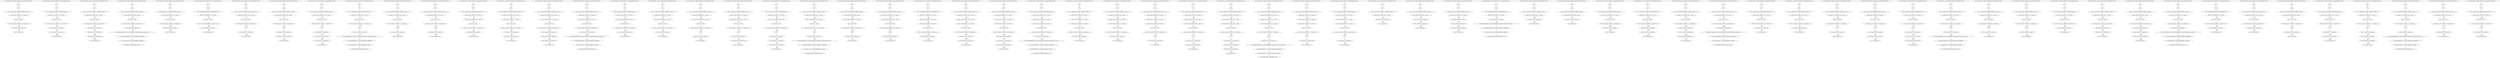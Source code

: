 # package: com.example.morecomplexapp
# activity: com.example.morecomplexapp.ExportedActivity
# action: 
digraph paths {
subgraph path_1 {
    node1_1 [label="$r3 (java.lang.String) = (android.content.Intent) $r2.getStringExtra(\"param1\")"];
    node2_1 [label="b1 = -1"];
    node1_1 -> node2_1;
    node3_1 [label="i0 = -1"];
    node2_1 -> node3_1;
    node4_1 [label="i0 (int) = (android.content.Intent) $r2.getIntExtra(\"param2\", i0)"];
    node3_1 -> node4_1;
    node5_1 [label="if $r3==\"value1\" goto $z0 = $r3 == \"value1\""];
    node4_1 -> node5_1;
    node6_1 [label="$z0 = $r3 == \"value1\""];
    node5_1 -> node6_1 [label="true"];
    node7_1 [label="if $z0 == 0 goto if b1==0 goto if i0 != 42 goto return"];
    node6_1 -> node7_1;
    node8_1 [label="if b1==0 goto if i0 != 42 goto return"];
    node7_1 -> node8_1 [label="false"];
    node9_1 [label="if i0 != 42 goto return"];
    node8_1 -> node9_1 [label="false"];
}

subgraph path_2 {
    node1_2 [label="$r3 (java.lang.String) = (android.content.Intent) $r2.getStringExtra(\"param1\")"];
    node2_2 [label="b1 = -1"];
    node1_2 -> node2_2;
    node3_2 [label="i0 = -1"];
    node2_2 -> node3_2;
    node4_2 [label="i0 (int) = (android.content.Intent) $r2.getIntExtra(\"param2\", i0)"];
    node3_2 -> node4_2;
    node5_2 [label="if $r3==\"value1\" goto $z0 = $r3 == \"value1\""];
    node4_2 -> node5_2;
    node6_2 [label="$z0 = $r3 == \"value1\""];
    node5_2 -> node6_2 [label="true"];
    node7_2 [label="if $z0 == 0 goto if b1==0 goto if i0 != 42 goto return"];
    node6_2 -> node7_2;
    node8_2 [label="if b1==0 goto if i0 != 42 goto return"];
    node7_2 -> node8_2 [label="false"];
    node9_2 [label="if b1==1 goto if i0 != 100 goto return"];
    node8_2 -> node9_2 [label="false"];
    node10_2 [label="if i0 != 100 goto return"];
    node9_2 -> node10_2 [label="false"];
}

subgraph path_3 {
    node1_3 [label="$r3 (java.lang.String) = (android.content.Intent) $r2.getStringExtra(\"param1\")"];
    node2_3 [label="b1 = -1"];
    node1_3 -> node2_3;
    node3_3 [label="i0 = -1"];
    node2_3 -> node3_3;
    node4_3 [label="i0 (int) = (android.content.Intent) $r2.getIntExtra(\"param2\", i0)"];
    node3_3 -> node4_3;
    node5_3 [label="if $r3==\"value1\" goto $z0 = $r3 == \"value1\""];
    node4_3 -> node5_3;
    node6_3 [label="$z0 = $r3 == \"value1\""];
    node5_3 -> node6_3 [label="true"];
    node7_3 [label="if $z0 == 0 goto if b1==0 goto if i0 != 42 goto return"];
    node6_3 -> node7_3;
    node8_3 [label="if b1==0 goto if i0 != 42 goto return"];
    node7_3 -> node8_3 [label="false"];
    node9_3 [label="if b1==1 goto if i0 != 100 goto return"];
    node8_3 -> node9_3 [label="false"];
    node10_3 [label="if b1==2 goto if i0 != 200 goto return"];
    node9_3 -> node10_3 [label="false"];
    node11_3 [label="if i0 != 200 goto return"];
    node10_3 -> node11_3 [label="false"];
}

subgraph path_4 {
    node1_4 [label="$r3 (java.lang.String) = (android.content.Intent) $r2.getStringExtra(\"param1\")"];
    node2_4 [label="b1 = -1"];
    node1_4 -> node2_4;
    node3_4 [label="i0 = -1"];
    node2_4 -> node3_4;
    node4_4 [label="i0 (int) = (android.content.Intent) $r2.getIntExtra(\"param2\", i0)"];
    node3_4 -> node4_4;
    node5_4 [label="if $r3==\"value1\" goto $z0 = $r3 == \"value1\""];
    node4_4 -> node5_4;
    node6_4 [label="$z0 = $r3 == \"value1\""];
    node5_4 -> node6_4 [label="true"];
    node7_4 [label="if $z0 == 0 goto if b1==0 goto if i0 != 42 goto return"];
    node6_4 -> node7_4;
    node8_4 [label="if b1==0 goto if i0 != 42 goto return"];
    node7_4 -> node8_4 [label="false"];
    node9_4 [label="r4 (java.lang.StringBuilder) = (java.lang.StringBuilder) $r5.append(\"Unhandled case for param1: \")"];
    node8_4 -> node9_4 [label="false"];
    node10_4 [label="r4 (java.lang.StringBuilder) = (java.lang.StringBuilder) r4.append($r3)"];
    node9_4 -> node10_4;
    node11_4 [label="$r3 (java.lang.String) = (java.lang.StringBuilder) r4.toString()"];
    node10_4 -> node11_4;
    node12_4 [label="(int) (android.util.Log).e(\"ExportedActivity\", $r3)"];
    node11_4 -> node12_4;
}

subgraph path_5 {
    node1_5 [label="$r3 (java.lang.String) = (android.content.Intent) $r2.getStringExtra(\"param1\")"];
    node2_5 [label="b1 = -1"];
    node1_5 -> node2_5;
    node3_5 [label="i0 = -1"];
    node2_5 -> node3_5;
    node4_5 [label="i0 (int) = (android.content.Intent) $r2.getIntExtra(\"param2\", i0)"];
    node3_5 -> node4_5;
    node5_5 [label="if $r3==\"value1\" goto $z0 = $r3 == \"value1\""];
    node4_5 -> node5_5;
    node6_5 [label="$z0 = $r3 == \"value1\""];
    node5_5 -> node6_5 [label="true"];
    node7_5 [label="if $z0 == 0 goto if b1==0 goto if i0 != 42 goto return"];
    node6_5 -> node7_5;
    node8_5 [label="if b1==0 goto if i0 != 42 goto return"];
    node7_5 -> node8_5 [label="false"];
    node9_5 [label="if i0 != 200 goto return"];
    node8_5 -> node9_5 [label="false"];
}

subgraph path_6 {
    node1_6 [label="$r3 (java.lang.String) = (android.content.Intent) $r2.getStringExtra(\"param1\")"];
    node2_6 [label="b1 = -1"];
    node1_6 -> node2_6;
    node3_6 [label="i0 = -1"];
    node2_6 -> node3_6;
    node4_6 [label="i0 (int) = (android.content.Intent) $r2.getIntExtra(\"param2\", i0)"];
    node3_6 -> node4_6;
    node5_6 [label="if $r3==\"value1\" goto $z0 = $r3 == \"value1\""];
    node4_6 -> node5_6;
    node6_6 [label="$z0 = $r3 == \"value1\""];
    node5_6 -> node6_6 [label="true"];
    node7_6 [label="if $z0 == 0 goto if b1==0 goto if i0 != 42 goto return"];
    node6_6 -> node7_6;
    node8_6 [label="if b1==0 goto if i0 != 42 goto return"];
    node7_6 -> node8_6 [label="false"];
    node9_6 [label="if i0 != 100 goto return"];
    node8_6 -> node9_6 [label="false"];
}

subgraph path_7 {
    node1_7 [label="$r3 (java.lang.String) = (android.content.Intent) $r2.getStringExtra(\"param1\")"];
    node2_7 [label="b1 = -1"];
    node1_7 -> node2_7;
    node3_7 [label="i0 = -1"];
    node2_7 -> node3_7;
    node4_7 [label="i0 (int) = (android.content.Intent) $r2.getIntExtra(\"param2\", i0)"];
    node3_7 -> node4_7;
    node5_7 [label="if $r3==\"value1\" goto $z0 = $r3 == \"value1\""];
    node4_7 -> node5_7;
    node6_7 [label="$z0 = $r3 == \"value1\""];
    node5_7 -> node6_7 [label="true"];
    node7_7 [label="if $z0 == 0 goto if b1==0 goto if i0 != 42 goto return"];
    node6_7 -> node7_7;
    node8_7 [label="b1 = 0"];
    node7_7 -> node8_7 [label="false"];
    node9_7 [label="if b1==0 goto if i0 != 42 goto return"];
    node8_7 -> node9_7;
    node10_7 [label="if i0 != 42 goto return"];
    node9_7 -> node10_7 [label="false"];
}

subgraph path_8 {
    node1_8 [label="$r3 (java.lang.String) = (android.content.Intent) $r2.getStringExtra(\"param1\")"];
    node2_8 [label="b1 = -1"];
    node1_8 -> node2_8;
    node3_8 [label="i0 = -1"];
    node2_8 -> node3_8;
    node4_8 [label="i0 (int) = (android.content.Intent) $r2.getIntExtra(\"param2\", i0)"];
    node3_8 -> node4_8;
    node5_8 [label="if $r3==\"value1\" goto $z0 = $r3 == \"value1\""];
    node4_8 -> node5_8;
    node6_8 [label="$z0 = $r3 == \"value1\""];
    node5_8 -> node6_8 [label="true"];
    node7_8 [label="if $z0 == 0 goto if b1==0 goto if i0 != 42 goto return"];
    node6_8 -> node7_8;
    node8_8 [label="b1 = 0"];
    node7_8 -> node8_8 [label="false"];
    node9_8 [label="if b1==0 goto if i0 != 42 goto return"];
    node8_8 -> node9_8;
    node10_8 [label="if b1==1 goto if i0 != 100 goto return"];
    node9_8 -> node10_8 [label="false"];
    node11_8 [label="if i0 != 100 goto return"];
    node10_8 -> node11_8 [label="false"];
}

subgraph path_9 {
    node1_9 [label="$r3 (java.lang.String) = (android.content.Intent) $r2.getStringExtra(\"param1\")"];
    node2_9 [label="b1 = -1"];
    node1_9 -> node2_9;
    node3_9 [label="i0 = -1"];
    node2_9 -> node3_9;
    node4_9 [label="i0 (int) = (android.content.Intent) $r2.getIntExtra(\"param2\", i0)"];
    node3_9 -> node4_9;
    node5_9 [label="if $r3==\"value1\" goto $z0 = $r3 == \"value1\""];
    node4_9 -> node5_9;
    node6_9 [label="$z0 = $r3 == \"value1\""];
    node5_9 -> node6_9 [label="true"];
    node7_9 [label="if $z0 == 0 goto if b1==0 goto if i0 != 42 goto return"];
    node6_9 -> node7_9;
    node8_9 [label="b1 = 0"];
    node7_9 -> node8_9 [label="false"];
    node9_9 [label="if b1==0 goto if i0 != 42 goto return"];
    node8_9 -> node9_9;
    node10_9 [label="if b1==1 goto if i0 != 100 goto return"];
    node9_9 -> node10_9 [label="false"];
    node11_9 [label="if b1==2 goto if i0 != 200 goto return"];
    node10_9 -> node11_9 [label="false"];
    node12_9 [label="if i0 != 200 goto return"];
    node11_9 -> node12_9 [label="false"];
}

subgraph path_10 {
    node1_10 [label="$r3 (java.lang.String) = (android.content.Intent) $r2.getStringExtra(\"param1\")"];
    node2_10 [label="b1 = -1"];
    node1_10 -> node2_10;
    node3_10 [label="i0 = -1"];
    node2_10 -> node3_10;
    node4_10 [label="i0 (int) = (android.content.Intent) $r2.getIntExtra(\"param2\", i0)"];
    node3_10 -> node4_10;
    node5_10 [label="if $r3==\"value1\" goto $z0 = $r3 == \"value1\""];
    node4_10 -> node5_10;
    node6_10 [label="$z0 = $r3 == \"value1\""];
    node5_10 -> node6_10 [label="true"];
    node7_10 [label="if $z0 == 0 goto if b1==0 goto if i0 != 42 goto return"];
    node6_10 -> node7_10;
    node8_10 [label="b1 = 0"];
    node7_10 -> node8_10 [label="false"];
    node9_10 [label="if b1==0 goto if i0 != 42 goto return"];
    node8_10 -> node9_10;
    node10_10 [label="r4 (java.lang.StringBuilder) = (java.lang.StringBuilder) $r5.append(\"Unhandled case for param1: \")"];
    node9_10 -> node10_10 [label="false"];
    node11_10 [label="r4 (java.lang.StringBuilder) = (java.lang.StringBuilder) r4.append($r3)"];
    node10_10 -> node11_10;
    node12_10 [label="$r3 (java.lang.String) = (java.lang.StringBuilder) r4.toString()"];
    node11_10 -> node12_10;
    node13_10 [label="(int) (android.util.Log).e(\"ExportedActivity\", $r3)"];
    node12_10 -> node13_10;
}

subgraph path_11 {
    node1_11 [label="$r3 (java.lang.String) = (android.content.Intent) $r2.getStringExtra(\"param1\")"];
    node2_11 [label="b1 = -1"];
    node1_11 -> node2_11;
    node3_11 [label="i0 = -1"];
    node2_11 -> node3_11;
    node4_11 [label="i0 (int) = (android.content.Intent) $r2.getIntExtra(\"param2\", i0)"];
    node3_11 -> node4_11;
    node5_11 [label="if $r3==\"value1\" goto $z0 = $r3 == \"value1\""];
    node4_11 -> node5_11;
    node6_11 [label="$z0 = $r3 == \"value1\""];
    node5_11 -> node6_11 [label="true"];
    node7_11 [label="if $z0 == 0 goto if b1==0 goto if i0 != 42 goto return"];
    node6_11 -> node7_11;
    node8_11 [label="b1 = 0"];
    node7_11 -> node8_11 [label="false"];
    node9_11 [label="if b1==0 goto if i0 != 42 goto return"];
    node8_11 -> node9_11;
    node10_11 [label="if i0 != 200 goto return"];
    node9_11 -> node10_11 [label="false"];
}

subgraph path_12 {
    node1_12 [label="$r3 (java.lang.String) = (android.content.Intent) $r2.getStringExtra(\"param1\")"];
    node2_12 [label="b1 = -1"];
    node1_12 -> node2_12;
    node3_12 [label="i0 = -1"];
    node2_12 -> node3_12;
    node4_12 [label="i0 (int) = (android.content.Intent) $r2.getIntExtra(\"param2\", i0)"];
    node3_12 -> node4_12;
    node5_12 [label="if $r3==\"value1\" goto $z0 = $r3 == \"value1\""];
    node4_12 -> node5_12;
    node6_12 [label="$z0 = $r3 == \"value1\""];
    node5_12 -> node6_12 [label="true"];
    node7_12 [label="if $z0 == 0 goto if b1==0 goto if i0 != 42 goto return"];
    node6_12 -> node7_12;
    node8_12 [label="b1 = 0"];
    node7_12 -> node8_12 [label="false"];
    node9_12 [label="if b1==0 goto if i0 != 42 goto return"];
    node8_12 -> node9_12;
    node10_12 [label="if i0 != 100 goto return"];
    node9_12 -> node10_12 [label="false"];
}

subgraph path_13 {
    node1_13 [label="$r3 (java.lang.String) = (android.content.Intent) $r2.getStringExtra(\"param1\")"];
    node2_13 [label="b1 = -1"];
    node1_13 -> node2_13;
    node3_13 [label="i0 = -1"];
    node2_13 -> node3_13;
    node4_13 [label="i0 (int) = (android.content.Intent) $r2.getIntExtra(\"param2\", i0)"];
    node3_13 -> node4_13;
    node5_13 [label="if $r3==\"value1\" goto $z0 = $r3 == \"value1\""];
    node4_13 -> node5_13;
    node6_13 [label="if $r3==\"value2\" goto $z0 = $r3 == \"value2\""];
    node5_13 -> node6_13 [label="false"];
    node7_13 [label="$z0 = $r3 == \"value2\""];
    node6_13 -> node7_13 [label="true"];
    node8_13 [label="if $z0 == 0 goto if b1==0 goto if i0 != 42 goto return"];
    node7_13 -> node8_13;
    node9_13 [label="if b1==0 goto if i0 != 42 goto return"];
    node8_13 -> node9_13 [label="false"];
    node10_13 [label="if i0 != 42 goto return"];
    node9_13 -> node10_13 [label="false"];
}

subgraph path_14 {
    node1_14 [label="$r3 (java.lang.String) = (android.content.Intent) $r2.getStringExtra(\"param1\")"];
    node2_14 [label="b1 = -1"];
    node1_14 -> node2_14;
    node3_14 [label="i0 = -1"];
    node2_14 -> node3_14;
    node4_14 [label="i0 (int) = (android.content.Intent) $r2.getIntExtra(\"param2\", i0)"];
    node3_14 -> node4_14;
    node5_14 [label="if $r3==\"value1\" goto $z0 = $r3 == \"value1\""];
    node4_14 -> node5_14;
    node6_14 [label="if $r3==\"value2\" goto $z0 = $r3 == \"value2\""];
    node5_14 -> node6_14 [label="false"];
    node7_14 [label="$z0 = $r3 == \"value2\""];
    node6_14 -> node7_14 [label="true"];
    node8_14 [label="if $z0 == 0 goto if b1==0 goto if i0 != 42 goto return"];
    node7_14 -> node8_14;
    node9_14 [label="if b1==0 goto if i0 != 42 goto return"];
    node8_14 -> node9_14 [label="false"];
    node10_14 [label="if b1==1 goto if i0 != 100 goto return"];
    node9_14 -> node10_14 [label="false"];
    node11_14 [label="if i0 != 100 goto return"];
    node10_14 -> node11_14 [label="false"];
}

subgraph path_15 {
    node1_15 [label="$r3 (java.lang.String) = (android.content.Intent) $r2.getStringExtra(\"param1\")"];
    node2_15 [label="b1 = -1"];
    node1_15 -> node2_15;
    node3_15 [label="i0 = -1"];
    node2_15 -> node3_15;
    node4_15 [label="i0 (int) = (android.content.Intent) $r2.getIntExtra(\"param2\", i0)"];
    node3_15 -> node4_15;
    node5_15 [label="if $r3==\"value1\" goto $z0 = $r3 == \"value1\""];
    node4_15 -> node5_15;
    node6_15 [label="if $r3==\"value2\" goto $z0 = $r3 == \"value2\""];
    node5_15 -> node6_15 [label="false"];
    node7_15 [label="$z0 = $r3 == \"value2\""];
    node6_15 -> node7_15 [label="true"];
    node8_15 [label="if $z0 == 0 goto if b1==0 goto if i0 != 42 goto return"];
    node7_15 -> node8_15;
    node9_15 [label="if b1==0 goto if i0 != 42 goto return"];
    node8_15 -> node9_15 [label="false"];
    node10_15 [label="if b1==1 goto if i0 != 100 goto return"];
    node9_15 -> node10_15 [label="false"];
    node11_15 [label="if b1==2 goto if i0 != 200 goto return"];
    node10_15 -> node11_15 [label="false"];
    node12_15 [label="if i0 != 200 goto return"];
    node11_15 -> node12_15 [label="false"];
}

subgraph path_16 {
    node1_16 [label="$r3 (java.lang.String) = (android.content.Intent) $r2.getStringExtra(\"param1\")"];
    node2_16 [label="b1 = -1"];
    node1_16 -> node2_16;
    node3_16 [label="i0 = -1"];
    node2_16 -> node3_16;
    node4_16 [label="i0 (int) = (android.content.Intent) $r2.getIntExtra(\"param2\", i0)"];
    node3_16 -> node4_16;
    node5_16 [label="if $r3==\"value1\" goto $z0 = $r3 == \"value1\""];
    node4_16 -> node5_16;
    node6_16 [label="if $r3==\"value2\" goto $z0 = $r3 == \"value2\""];
    node5_16 -> node6_16 [label="false"];
    node7_16 [label="$z0 = $r3 == \"value2\""];
    node6_16 -> node7_16 [label="true"];
    node8_16 [label="if $z0 == 0 goto if b1==0 goto if i0 != 42 goto return"];
    node7_16 -> node8_16;
    node9_16 [label="if b1==0 goto if i0 != 42 goto return"];
    node8_16 -> node9_16 [label="false"];
    node10_16 [label="r4 (java.lang.StringBuilder) = (java.lang.StringBuilder) $r5.append(\"Unhandled case for param1: \")"];
    node9_16 -> node10_16 [label="false"];
    node11_16 [label="r4 (java.lang.StringBuilder) = (java.lang.StringBuilder) r4.append($r3)"];
    node10_16 -> node11_16;
    node12_16 [label="$r3 (java.lang.String) = (java.lang.StringBuilder) r4.toString()"];
    node11_16 -> node12_16;
    node13_16 [label="(int) (android.util.Log).e(\"ExportedActivity\", $r3)"];
    node12_16 -> node13_16;
}

subgraph path_17 {
    node1_17 [label="$r3 (java.lang.String) = (android.content.Intent) $r2.getStringExtra(\"param1\")"];
    node2_17 [label="b1 = -1"];
    node1_17 -> node2_17;
    node3_17 [label="i0 = -1"];
    node2_17 -> node3_17;
    node4_17 [label="i0 (int) = (android.content.Intent) $r2.getIntExtra(\"param2\", i0)"];
    node3_17 -> node4_17;
    node5_17 [label="if $r3==\"value1\" goto $z0 = $r3 == \"value1\""];
    node4_17 -> node5_17;
    node6_17 [label="if $r3==\"value2\" goto $z0 = $r3 == \"value2\""];
    node5_17 -> node6_17 [label="false"];
    node7_17 [label="$z0 = $r3 == \"value2\""];
    node6_17 -> node7_17 [label="true"];
    node8_17 [label="if $z0 == 0 goto if b1==0 goto if i0 != 42 goto return"];
    node7_17 -> node8_17;
    node9_17 [label="if b1==0 goto if i0 != 42 goto return"];
    node8_17 -> node9_17 [label="false"];
    node10_17 [label="if i0 != 200 goto return"];
    node9_17 -> node10_17 [label="false"];
}

subgraph path_18 {
    node1_18 [label="$r3 (java.lang.String) = (android.content.Intent) $r2.getStringExtra(\"param1\")"];
    node2_18 [label="b1 = -1"];
    node1_18 -> node2_18;
    node3_18 [label="i0 = -1"];
    node2_18 -> node3_18;
    node4_18 [label="i0 (int) = (android.content.Intent) $r2.getIntExtra(\"param2\", i0)"];
    node3_18 -> node4_18;
    node5_18 [label="if $r3==\"value1\" goto $z0 = $r3 == \"value1\""];
    node4_18 -> node5_18;
    node6_18 [label="if $r3==\"value2\" goto $z0 = $r3 == \"value2\""];
    node5_18 -> node6_18 [label="false"];
    node7_18 [label="$z0 = $r3 == \"value2\""];
    node6_18 -> node7_18 [label="true"];
    node8_18 [label="if $z0 == 0 goto if b1==0 goto if i0 != 42 goto return"];
    node7_18 -> node8_18;
    node9_18 [label="if b1==0 goto if i0 != 42 goto return"];
    node8_18 -> node9_18 [label="false"];
    node10_18 [label="if i0 != 100 goto return"];
    node9_18 -> node10_18 [label="false"];
}

subgraph path_19 {
    node1_19 [label="$r3 (java.lang.String) = (android.content.Intent) $r2.getStringExtra(\"param1\")"];
    node2_19 [label="b1 = -1"];
    node1_19 -> node2_19;
    node3_19 [label="i0 = -1"];
    node2_19 -> node3_19;
    node4_19 [label="i0 (int) = (android.content.Intent) $r2.getIntExtra(\"param2\", i0)"];
    node3_19 -> node4_19;
    node5_19 [label="if $r3==\"value1\" goto $z0 = $r3 == \"value1\""];
    node4_19 -> node5_19;
    node6_19 [label="if $r3==\"value2\" goto $z0 = $r3 == \"value2\""];
    node5_19 -> node6_19 [label="false"];
    node7_19 [label="$z0 = $r3 == \"value2\""];
    node6_19 -> node7_19 [label="true"];
    node8_19 [label="if $z0 == 0 goto if b1==0 goto if i0 != 42 goto return"];
    node7_19 -> node8_19;
    node9_19 [label="b1 = 1"];
    node8_19 -> node9_19 [label="false"];
    node10_19 [label="if b1==0 goto if i0 != 42 goto return"];
    node9_19 -> node10_19;
    node11_19 [label="if i0 != 42 goto return"];
    node10_19 -> node11_19 [label="false"];
}

subgraph path_20 {
    node1_20 [label="$r3 (java.lang.String) = (android.content.Intent) $r2.getStringExtra(\"param1\")"];
    node2_20 [label="b1 = -1"];
    node1_20 -> node2_20;
    node3_20 [label="i0 = -1"];
    node2_20 -> node3_20;
    node4_20 [label="i0 (int) = (android.content.Intent) $r2.getIntExtra(\"param2\", i0)"];
    node3_20 -> node4_20;
    node5_20 [label="if $r3==\"value1\" goto $z0 = $r3 == \"value1\""];
    node4_20 -> node5_20;
    node6_20 [label="if $r3==\"value2\" goto $z0 = $r3 == \"value2\""];
    node5_20 -> node6_20 [label="false"];
    node7_20 [label="$z0 = $r3 == \"value2\""];
    node6_20 -> node7_20 [label="true"];
    node8_20 [label="if $z0 == 0 goto if b1==0 goto if i0 != 42 goto return"];
    node7_20 -> node8_20;
    node9_20 [label="b1 = 1"];
    node8_20 -> node9_20 [label="false"];
    node10_20 [label="if b1==0 goto if i0 != 42 goto return"];
    node9_20 -> node10_20;
    node11_20 [label="if b1==1 goto if i0 != 100 goto return"];
    node10_20 -> node11_20 [label="false"];
    node12_20 [label="if i0 != 100 goto return"];
    node11_20 -> node12_20 [label="false"];
}

subgraph path_21 {
    node1_21 [label="$r3 (java.lang.String) = (android.content.Intent) $r2.getStringExtra(\"param1\")"];
    node2_21 [label="b1 = -1"];
    node1_21 -> node2_21;
    node3_21 [label="i0 = -1"];
    node2_21 -> node3_21;
    node4_21 [label="i0 (int) = (android.content.Intent) $r2.getIntExtra(\"param2\", i0)"];
    node3_21 -> node4_21;
    node5_21 [label="if $r3==\"value1\" goto $z0 = $r3 == \"value1\""];
    node4_21 -> node5_21;
    node6_21 [label="if $r3==\"value2\" goto $z0 = $r3 == \"value2\""];
    node5_21 -> node6_21 [label="false"];
    node7_21 [label="$z0 = $r3 == \"value2\""];
    node6_21 -> node7_21 [label="true"];
    node8_21 [label="if $z0 == 0 goto if b1==0 goto if i0 != 42 goto return"];
    node7_21 -> node8_21;
    node9_21 [label="b1 = 1"];
    node8_21 -> node9_21 [label="false"];
    node10_21 [label="if b1==0 goto if i0 != 42 goto return"];
    node9_21 -> node10_21;
    node11_21 [label="if b1==1 goto if i0 != 100 goto return"];
    node10_21 -> node11_21 [label="false"];
    node12_21 [label="if b1==2 goto if i0 != 200 goto return"];
    node11_21 -> node12_21 [label="false"];
    node13_21 [label="if i0 != 200 goto return"];
    node12_21 -> node13_21 [label="false"];
}

subgraph path_22 {
    node1_22 [label="$r3 (java.lang.String) = (android.content.Intent) $r2.getStringExtra(\"param1\")"];
    node2_22 [label="b1 = -1"];
    node1_22 -> node2_22;
    node3_22 [label="i0 = -1"];
    node2_22 -> node3_22;
    node4_22 [label="i0 (int) = (android.content.Intent) $r2.getIntExtra(\"param2\", i0)"];
    node3_22 -> node4_22;
    node5_22 [label="if $r3==\"value1\" goto $z0 = $r3 == \"value1\""];
    node4_22 -> node5_22;
    node6_22 [label="if $r3==\"value2\" goto $z0 = $r3 == \"value2\""];
    node5_22 -> node6_22 [label="false"];
    node7_22 [label="$z0 = $r3 == \"value2\""];
    node6_22 -> node7_22 [label="true"];
    node8_22 [label="if $z0 == 0 goto if b1==0 goto if i0 != 42 goto return"];
    node7_22 -> node8_22;
    node9_22 [label="b1 = 1"];
    node8_22 -> node9_22 [label="false"];
    node10_22 [label="if b1==0 goto if i0 != 42 goto return"];
    node9_22 -> node10_22;
    node11_22 [label="r4 (java.lang.StringBuilder) = (java.lang.StringBuilder) $r5.append(\"Unhandled case for param1: \")"];
    node10_22 -> node11_22 [label="false"];
    node12_22 [label="r4 (java.lang.StringBuilder) = (java.lang.StringBuilder) r4.append($r3)"];
    node11_22 -> node12_22;
    node13_22 [label="$r3 (java.lang.String) = (java.lang.StringBuilder) r4.toString()"];
    node12_22 -> node13_22;
    node14_22 [label="(int) (android.util.Log).e(\"ExportedActivity\", $r3)"];
    node13_22 -> node14_22;
}

subgraph path_23 {
    node1_23 [label="$r3 (java.lang.String) = (android.content.Intent) $r2.getStringExtra(\"param1\")"];
    node2_23 [label="b1 = -1"];
    node1_23 -> node2_23;
    node3_23 [label="i0 = -1"];
    node2_23 -> node3_23;
    node4_23 [label="i0 (int) = (android.content.Intent) $r2.getIntExtra(\"param2\", i0)"];
    node3_23 -> node4_23;
    node5_23 [label="if $r3==\"value1\" goto $z0 = $r3 == \"value1\""];
    node4_23 -> node5_23;
    node6_23 [label="if $r3==\"value2\" goto $z0 = $r3 == \"value2\""];
    node5_23 -> node6_23 [label="false"];
    node7_23 [label="$z0 = $r3 == \"value2\""];
    node6_23 -> node7_23 [label="true"];
    node8_23 [label="if $z0 == 0 goto if b1==0 goto if i0 != 42 goto return"];
    node7_23 -> node8_23;
    node9_23 [label="b1 = 1"];
    node8_23 -> node9_23 [label="false"];
    node10_23 [label="if b1==0 goto if i0 != 42 goto return"];
    node9_23 -> node10_23;
    node11_23 [label="if i0 != 200 goto return"];
    node10_23 -> node11_23 [label="false"];
}

subgraph path_24 {
    node1_24 [label="$r3 (java.lang.String) = (android.content.Intent) $r2.getStringExtra(\"param1\")"];
    node2_24 [label="b1 = -1"];
    node1_24 -> node2_24;
    node3_24 [label="i0 = -1"];
    node2_24 -> node3_24;
    node4_24 [label="i0 (int) = (android.content.Intent) $r2.getIntExtra(\"param2\", i0)"];
    node3_24 -> node4_24;
    node5_24 [label="if $r3==\"value1\" goto $z0 = $r3 == \"value1\""];
    node4_24 -> node5_24;
    node6_24 [label="if $r3==\"value2\" goto $z0 = $r3 == \"value2\""];
    node5_24 -> node6_24 [label="false"];
    node7_24 [label="$z0 = $r3 == \"value2\""];
    node6_24 -> node7_24 [label="true"];
    node8_24 [label="if $z0 == 0 goto if b1==0 goto if i0 != 42 goto return"];
    node7_24 -> node8_24;
    node9_24 [label="b1 = 1"];
    node8_24 -> node9_24 [label="false"];
    node10_24 [label="if b1==0 goto if i0 != 42 goto return"];
    node9_24 -> node10_24;
    node11_24 [label="if i0 != 100 goto return"];
    node10_24 -> node11_24 [label="false"];
}

subgraph path_25 {
    node1_25 [label="$r3 (java.lang.String) = (android.content.Intent) $r2.getStringExtra(\"param1\")"];
    node2_25 [label="b1 = -1"];
    node1_25 -> node2_25;
    node3_25 [label="i0 = -1"];
    node2_25 -> node3_25;
    node4_25 [label="i0 (int) = (android.content.Intent) $r2.getIntExtra(\"param2\", i0)"];
    node3_25 -> node4_25;
    node5_25 [label="if $r3==\"value1\" goto $z0 = $r3 == \"value1\""];
    node4_25 -> node5_25;
    node6_25 [label="if $r3==\"value2\" goto $z0 = $r3 == \"value2\""];
    node5_25 -> node6_25 [label="false"];
    node7_25 [label="if $r3==\"value3\" goto $z0 = $r3 == \"value3\""];
    node6_25 -> node7_25 [label="false"];
    node8_25 [label="$z0 = $r3 == \"value3\""];
    node7_25 -> node8_25 [label="true"];
    node9_25 [label="if $z0 == 0 goto if b1==0 goto if i0 != 42 goto return"];
    node8_25 -> node9_25;
    node10_25 [label="if b1==0 goto if i0 != 42 goto return"];
    node9_25 -> node10_25 [label="false"];
    node11_25 [label="if i0 != 42 goto return"];
    node10_25 -> node11_25 [label="false"];
}

subgraph path_26 {
    node1_26 [label="$r3 (java.lang.String) = (android.content.Intent) $r2.getStringExtra(\"param1\")"];
    node2_26 [label="b1 = -1"];
    node1_26 -> node2_26;
    node3_26 [label="i0 = -1"];
    node2_26 -> node3_26;
    node4_26 [label="i0 (int) = (android.content.Intent) $r2.getIntExtra(\"param2\", i0)"];
    node3_26 -> node4_26;
    node5_26 [label="if $r3==\"value1\" goto $z0 = $r3 == \"value1\""];
    node4_26 -> node5_26;
    node6_26 [label="if $r3==\"value2\" goto $z0 = $r3 == \"value2\""];
    node5_26 -> node6_26 [label="false"];
    node7_26 [label="if $r3==\"value3\" goto $z0 = $r3 == \"value3\""];
    node6_26 -> node7_26 [label="false"];
    node8_26 [label="$z0 = $r3 == \"value3\""];
    node7_26 -> node8_26 [label="true"];
    node9_26 [label="if $z0 == 0 goto if b1==0 goto if i0 != 42 goto return"];
    node8_26 -> node9_26;
    node10_26 [label="if b1==0 goto if i0 != 42 goto return"];
    node9_26 -> node10_26 [label="false"];
    node11_26 [label="if b1==1 goto if i0 != 100 goto return"];
    node10_26 -> node11_26 [label="false"];
    node12_26 [label="if i0 != 100 goto return"];
    node11_26 -> node12_26 [label="false"];
}

subgraph path_27 {
    node1_27 [label="$r3 (java.lang.String) = (android.content.Intent) $r2.getStringExtra(\"param1\")"];
    node2_27 [label="b1 = -1"];
    node1_27 -> node2_27;
    node3_27 [label="i0 = -1"];
    node2_27 -> node3_27;
    node4_27 [label="i0 (int) = (android.content.Intent) $r2.getIntExtra(\"param2\", i0)"];
    node3_27 -> node4_27;
    node5_27 [label="if $r3==\"value1\" goto $z0 = $r3 == \"value1\""];
    node4_27 -> node5_27;
    node6_27 [label="if $r3==\"value2\" goto $z0 = $r3 == \"value2\""];
    node5_27 -> node6_27 [label="false"];
    node7_27 [label="if $r3==\"value3\" goto $z0 = $r3 == \"value3\""];
    node6_27 -> node7_27 [label="false"];
    node8_27 [label="$z0 = $r3 == \"value3\""];
    node7_27 -> node8_27 [label="true"];
    node9_27 [label="if $z0 == 0 goto if b1==0 goto if i0 != 42 goto return"];
    node8_27 -> node9_27;
    node10_27 [label="if b1==0 goto if i0 != 42 goto return"];
    node9_27 -> node10_27 [label="false"];
    node11_27 [label="if b1==1 goto if i0 != 100 goto return"];
    node10_27 -> node11_27 [label="false"];
    node12_27 [label="if b1==2 goto if i0 != 200 goto return"];
    node11_27 -> node12_27 [label="false"];
    node13_27 [label="if i0 != 200 goto return"];
    node12_27 -> node13_27 [label="false"];
}

subgraph path_28 {
    node1_28 [label="$r3 (java.lang.String) = (android.content.Intent) $r2.getStringExtra(\"param1\")"];
    node2_28 [label="b1 = -1"];
    node1_28 -> node2_28;
    node3_28 [label="i0 = -1"];
    node2_28 -> node3_28;
    node4_28 [label="i0 (int) = (android.content.Intent) $r2.getIntExtra(\"param2\", i0)"];
    node3_28 -> node4_28;
    node5_28 [label="if $r3==\"value1\" goto $z0 = $r3 == \"value1\""];
    node4_28 -> node5_28;
    node6_28 [label="if $r3==\"value2\" goto $z0 = $r3 == \"value2\""];
    node5_28 -> node6_28 [label="false"];
    node7_28 [label="if $r3==\"value3\" goto $z0 = $r3 == \"value3\""];
    node6_28 -> node7_28 [label="false"];
    node8_28 [label="$z0 = $r3 == \"value3\""];
    node7_28 -> node8_28 [label="true"];
    node9_28 [label="if $z0 == 0 goto if b1==0 goto if i0 != 42 goto return"];
    node8_28 -> node9_28;
    node10_28 [label="if b1==0 goto if i0 != 42 goto return"];
    node9_28 -> node10_28 [label="false"];
    node11_28 [label="r4 (java.lang.StringBuilder) = (java.lang.StringBuilder) $r5.append(\"Unhandled case for param1: \")"];
    node10_28 -> node11_28 [label="false"];
    node12_28 [label="r4 (java.lang.StringBuilder) = (java.lang.StringBuilder) r4.append($r3)"];
    node11_28 -> node12_28;
    node13_28 [label="$r3 (java.lang.String) = (java.lang.StringBuilder) r4.toString()"];
    node12_28 -> node13_28;
    node14_28 [label="(int) (android.util.Log).e(\"ExportedActivity\", $r3)"];
    node13_28 -> node14_28;
}

subgraph path_29 {
    node1_29 [label="$r3 (java.lang.String) = (android.content.Intent) $r2.getStringExtra(\"param1\")"];
    node2_29 [label="b1 = -1"];
    node1_29 -> node2_29;
    node3_29 [label="i0 = -1"];
    node2_29 -> node3_29;
    node4_29 [label="i0 (int) = (android.content.Intent) $r2.getIntExtra(\"param2\", i0)"];
    node3_29 -> node4_29;
    node5_29 [label="if $r3==\"value1\" goto $z0 = $r3 == \"value1\""];
    node4_29 -> node5_29;
    node6_29 [label="if $r3==\"value2\" goto $z0 = $r3 == \"value2\""];
    node5_29 -> node6_29 [label="false"];
    node7_29 [label="if $r3==\"value3\" goto $z0 = $r3 == \"value3\""];
    node6_29 -> node7_29 [label="false"];
    node8_29 [label="$z0 = $r3 == \"value3\""];
    node7_29 -> node8_29 [label="true"];
    node9_29 [label="if $z0 == 0 goto if b1==0 goto if i0 != 42 goto return"];
    node8_29 -> node9_29;
    node10_29 [label="if b1==0 goto if i0 != 42 goto return"];
    node9_29 -> node10_29 [label="false"];
    node11_29 [label="if i0 != 200 goto return"];
    node10_29 -> node11_29 [label="false"];
}

subgraph path_30 {
    node1_30 [label="$r3 (java.lang.String) = (android.content.Intent) $r2.getStringExtra(\"param1\")"];
    node2_30 [label="b1 = -1"];
    node1_30 -> node2_30;
    node3_30 [label="i0 = -1"];
    node2_30 -> node3_30;
    node4_30 [label="i0 (int) = (android.content.Intent) $r2.getIntExtra(\"param2\", i0)"];
    node3_30 -> node4_30;
    node5_30 [label="if $r3==\"value1\" goto $z0 = $r3 == \"value1\""];
    node4_30 -> node5_30;
    node6_30 [label="if $r3==\"value2\" goto $z0 = $r3 == \"value2\""];
    node5_30 -> node6_30 [label="false"];
    node7_30 [label="if $r3==\"value3\" goto $z0 = $r3 == \"value3\""];
    node6_30 -> node7_30 [label="false"];
    node8_30 [label="$z0 = $r3 == \"value3\""];
    node7_30 -> node8_30 [label="true"];
    node9_30 [label="if $z0 == 0 goto if b1==0 goto if i0 != 42 goto return"];
    node8_30 -> node9_30;
    node10_30 [label="if b1==0 goto if i0 != 42 goto return"];
    node9_30 -> node10_30 [label="false"];
    node11_30 [label="if i0 != 100 goto return"];
    node10_30 -> node11_30 [label="false"];
}

subgraph path_31 {
    node1_31 [label="$r3 (java.lang.String) = (android.content.Intent) $r2.getStringExtra(\"param1\")"];
    node2_31 [label="b1 = -1"];
    node1_31 -> node2_31;
    node3_31 [label="i0 = -1"];
    node2_31 -> node3_31;
    node4_31 [label="i0 (int) = (android.content.Intent) $r2.getIntExtra(\"param2\", i0)"];
    node3_31 -> node4_31;
    node5_31 [label="if $r3==\"value1\" goto $z0 = $r3 == \"value1\""];
    node4_31 -> node5_31;
    node6_31 [label="if $r3==\"value2\" goto $z0 = $r3 == \"value2\""];
    node5_31 -> node6_31 [label="false"];
    node7_31 [label="if $r3==\"value3\" goto $z0 = $r3 == \"value3\""];
    node6_31 -> node7_31 [label="false"];
    node8_31 [label="$z0 = $r3 == \"value3\""];
    node7_31 -> node8_31 [label="true"];
    node9_31 [label="if $z0 == 0 goto if b1==0 goto if i0 != 42 goto return"];
    node8_31 -> node9_31;
    node10_31 [label="b1 = 2"];
    node9_31 -> node10_31 [label="false"];
    node11_31 [label="if b1==0 goto if i0 != 42 goto return"];
    node10_31 -> node11_31;
    node12_31 [label="if i0 != 42 goto return"];
    node11_31 -> node12_31 [label="false"];
}

subgraph path_32 {
    node1_32 [label="$r3 (java.lang.String) = (android.content.Intent) $r2.getStringExtra(\"param1\")"];
    node2_32 [label="b1 = -1"];
    node1_32 -> node2_32;
    node3_32 [label="i0 = -1"];
    node2_32 -> node3_32;
    node4_32 [label="i0 (int) = (android.content.Intent) $r2.getIntExtra(\"param2\", i0)"];
    node3_32 -> node4_32;
    node5_32 [label="if $r3==\"value1\" goto $z0 = $r3 == \"value1\""];
    node4_32 -> node5_32;
    node6_32 [label="if $r3==\"value2\" goto $z0 = $r3 == \"value2\""];
    node5_32 -> node6_32 [label="false"];
    node7_32 [label="if $r3==\"value3\" goto $z0 = $r3 == \"value3\""];
    node6_32 -> node7_32 [label="false"];
    node8_32 [label="$z0 = $r3 == \"value3\""];
    node7_32 -> node8_32 [label="true"];
    node9_32 [label="if $z0 == 0 goto if b1==0 goto if i0 != 42 goto return"];
    node8_32 -> node9_32;
    node10_32 [label="b1 = 2"];
    node9_32 -> node10_32 [label="false"];
    node11_32 [label="if b1==0 goto if i0 != 42 goto return"];
    node10_32 -> node11_32;
    node12_32 [label="if b1==1 goto if i0 != 100 goto return"];
    node11_32 -> node12_32 [label="false"];
    node13_32 [label="if i0 != 100 goto return"];
    node12_32 -> node13_32 [label="false"];
}

subgraph path_33 {
    node1_33 [label="$r3 (java.lang.String) = (android.content.Intent) $r2.getStringExtra(\"param1\")"];
    node2_33 [label="b1 = -1"];
    node1_33 -> node2_33;
    node3_33 [label="i0 = -1"];
    node2_33 -> node3_33;
    node4_33 [label="i0 (int) = (android.content.Intent) $r2.getIntExtra(\"param2\", i0)"];
    node3_33 -> node4_33;
    node5_33 [label="if $r3==\"value1\" goto $z0 = $r3 == \"value1\""];
    node4_33 -> node5_33;
    node6_33 [label="if $r3==\"value2\" goto $z0 = $r3 == \"value2\""];
    node5_33 -> node6_33 [label="false"];
    node7_33 [label="if $r3==\"value3\" goto $z0 = $r3 == \"value3\""];
    node6_33 -> node7_33 [label="false"];
    node8_33 [label="$z0 = $r3 == \"value3\""];
    node7_33 -> node8_33 [label="true"];
    node9_33 [label="if $z0 == 0 goto if b1==0 goto if i0 != 42 goto return"];
    node8_33 -> node9_33;
    node10_33 [label="b1 = 2"];
    node9_33 -> node10_33 [label="false"];
    node11_33 [label="if b1==0 goto if i0 != 42 goto return"];
    node10_33 -> node11_33;
    node12_33 [label="if b1==1 goto if i0 != 100 goto return"];
    node11_33 -> node12_33 [label="false"];
    node13_33 [label="if b1==2 goto if i0 != 200 goto return"];
    node12_33 -> node13_33 [label="false"];
    node14_33 [label="if i0 != 200 goto return"];
    node13_33 -> node14_33 [label="false"];
}

subgraph path_34 {
    node1_34 [label="$r3 (java.lang.String) = (android.content.Intent) $r2.getStringExtra(\"param1\")"];
    node2_34 [label="b1 = -1"];
    node1_34 -> node2_34;
    node3_34 [label="i0 = -1"];
    node2_34 -> node3_34;
    node4_34 [label="i0 (int) = (android.content.Intent) $r2.getIntExtra(\"param2\", i0)"];
    node3_34 -> node4_34;
    node5_34 [label="if $r3==\"value1\" goto $z0 = $r3 == \"value1\""];
    node4_34 -> node5_34;
    node6_34 [label="if $r3==\"value2\" goto $z0 = $r3 == \"value2\""];
    node5_34 -> node6_34 [label="false"];
    node7_34 [label="if $r3==\"value3\" goto $z0 = $r3 == \"value3\""];
    node6_34 -> node7_34 [label="false"];
    node8_34 [label="$z0 = $r3 == \"value3\""];
    node7_34 -> node8_34 [label="true"];
    node9_34 [label="if $z0 == 0 goto if b1==0 goto if i0 != 42 goto return"];
    node8_34 -> node9_34;
    node10_34 [label="b1 = 2"];
    node9_34 -> node10_34 [label="false"];
    node11_34 [label="if b1==0 goto if i0 != 42 goto return"];
    node10_34 -> node11_34;
    node12_34 [label="r4 (java.lang.StringBuilder) = (java.lang.StringBuilder) $r5.append(\"Unhandled case for param1: \")"];
    node11_34 -> node12_34 [label="false"];
    node13_34 [label="r4 (java.lang.StringBuilder) = (java.lang.StringBuilder) r4.append($r3)"];
    node12_34 -> node13_34;
    node14_34 [label="$r3 (java.lang.String) = (java.lang.StringBuilder) r4.toString()"];
    node13_34 -> node14_34;
    node15_34 [label="(int) (android.util.Log).e(\"ExportedActivity\", $r3)"];
    node14_34 -> node15_34;
}

subgraph path_35 {
    node1_35 [label="$r3 (java.lang.String) = (android.content.Intent) $r2.getStringExtra(\"param1\")"];
    node2_35 [label="b1 = -1"];
    node1_35 -> node2_35;
    node3_35 [label="i0 = -1"];
    node2_35 -> node3_35;
    node4_35 [label="i0 (int) = (android.content.Intent) $r2.getIntExtra(\"param2\", i0)"];
    node3_35 -> node4_35;
    node5_35 [label="if $r3==\"value1\" goto $z0 = $r3 == \"value1\""];
    node4_35 -> node5_35;
    node6_35 [label="if $r3==\"value2\" goto $z0 = $r3 == \"value2\""];
    node5_35 -> node6_35 [label="false"];
    node7_35 [label="if $r3==\"value3\" goto $z0 = $r3 == \"value3\""];
    node6_35 -> node7_35 [label="false"];
    node8_35 [label="$z0 = $r3 == \"value3\""];
    node7_35 -> node8_35 [label="true"];
    node9_35 [label="if $z0 == 0 goto if b1==0 goto if i0 != 42 goto return"];
    node8_35 -> node9_35;
    node10_35 [label="b1 = 2"];
    node9_35 -> node10_35 [label="false"];
    node11_35 [label="if b1==0 goto if i0 != 42 goto return"];
    node10_35 -> node11_35;
    node12_35 [label="if i0 != 200 goto return"];
    node11_35 -> node12_35 [label="false"];
}

subgraph path_36 {
    node1_36 [label="$r3 (java.lang.String) = (android.content.Intent) $r2.getStringExtra(\"param1\")"];
    node2_36 [label="b1 = -1"];
    node1_36 -> node2_36;
    node3_36 [label="i0 = -1"];
    node2_36 -> node3_36;
    node4_36 [label="i0 (int) = (android.content.Intent) $r2.getIntExtra(\"param2\", i0)"];
    node3_36 -> node4_36;
    node5_36 [label="if $r3==\"value1\" goto $z0 = $r3 == \"value1\""];
    node4_36 -> node5_36;
    node6_36 [label="if $r3==\"value2\" goto $z0 = $r3 == \"value2\""];
    node5_36 -> node6_36 [label="false"];
    node7_36 [label="if $r3==\"value3\" goto $z0 = $r3 == \"value3\""];
    node6_36 -> node7_36 [label="false"];
    node8_36 [label="$z0 = $r3 == \"value3\""];
    node7_36 -> node8_36 [label="true"];
    node9_36 [label="if $z0 == 0 goto if b1==0 goto if i0 != 42 goto return"];
    node8_36 -> node9_36;
    node10_36 [label="b1 = 2"];
    node9_36 -> node10_36 [label="false"];
    node11_36 [label="if b1==0 goto if i0 != 42 goto return"];
    node10_36 -> node11_36;
    node12_36 [label="if i0 != 100 goto return"];
    node11_36 -> node12_36 [label="false"];
}

subgraph path_37 {
    node1_37 [label="$r3 (java.lang.String) = (android.content.Intent) $r2.getStringExtra(\"param1\")"];
    node2_37 [label="b1 = -1"];
    node1_37 -> node2_37;
    node3_37 [label="i0 = -1"];
    node2_37 -> node3_37;
    node4_37 [label="i0 (int) = (android.content.Intent) $r2.getIntExtra(\"param2\", i0)"];
    node3_37 -> node4_37;
    node5_37 [label="if $r3==\"value1\" goto $z0 = $r3 == \"value1\""];
    node4_37 -> node5_37;
    node6_37 [label="if b1==0 goto if i0 != 42 goto return"];
    node5_37 -> node6_37 [label="false"];
    node7_37 [label="if i0 != 42 goto return"];
    node6_37 -> node7_37 [label="false"];
}

subgraph path_38 {
    node1_38 [label="$r3 (java.lang.String) = (android.content.Intent) $r2.getStringExtra(\"param1\")"];
    node2_38 [label="b1 = -1"];
    node1_38 -> node2_38;
    node3_38 [label="i0 = -1"];
    node2_38 -> node3_38;
    node4_38 [label="i0 (int) = (android.content.Intent) $r2.getIntExtra(\"param2\", i0)"];
    node3_38 -> node4_38;
    node5_38 [label="if $r3==\"value1\" goto $z0 = $r3 == \"value1\""];
    node4_38 -> node5_38;
    node6_38 [label="if b1==0 goto if i0 != 42 goto return"];
    node5_38 -> node6_38 [label="false"];
    node7_38 [label="if b1==1 goto if i0 != 100 goto return"];
    node6_38 -> node7_38 [label="false"];
    node8_38 [label="if i0 != 100 goto return"];
    node7_38 -> node8_38 [label="false"];
}

subgraph path_39 {
    node1_39 [label="$r3 (java.lang.String) = (android.content.Intent) $r2.getStringExtra(\"param1\")"];
    node2_39 [label="b1 = -1"];
    node1_39 -> node2_39;
    node3_39 [label="i0 = -1"];
    node2_39 -> node3_39;
    node4_39 [label="i0 (int) = (android.content.Intent) $r2.getIntExtra(\"param2\", i0)"];
    node3_39 -> node4_39;
    node5_39 [label="if $r3==\"value1\" goto $z0 = $r3 == \"value1\""];
    node4_39 -> node5_39;
    node6_39 [label="if b1==0 goto if i0 != 42 goto return"];
    node5_39 -> node6_39 [label="false"];
    node7_39 [label="if b1==1 goto if i0 != 100 goto return"];
    node6_39 -> node7_39 [label="false"];
    node8_39 [label="if b1==2 goto if i0 != 200 goto return"];
    node7_39 -> node8_39 [label="false"];
    node9_39 [label="if i0 != 200 goto return"];
    node8_39 -> node9_39 [label="false"];
}

subgraph path_40 {
    node1_40 [label="$r3 (java.lang.String) = (android.content.Intent) $r2.getStringExtra(\"param1\")"];
    node2_40 [label="b1 = -1"];
    node1_40 -> node2_40;
    node3_40 [label="i0 = -1"];
    node2_40 -> node3_40;
    node4_40 [label="i0 (int) = (android.content.Intent) $r2.getIntExtra(\"param2\", i0)"];
    node3_40 -> node4_40;
    node5_40 [label="if $r3==\"value1\" goto $z0 = $r3 == \"value1\""];
    node4_40 -> node5_40;
    node6_40 [label="if b1==0 goto if i0 != 42 goto return"];
    node5_40 -> node6_40 [label="false"];
    node7_40 [label="r4 (java.lang.StringBuilder) = (java.lang.StringBuilder) $r5.append(\"Unhandled case for param1: \")"];
    node6_40 -> node7_40 [label="false"];
    node8_40 [label="r4 (java.lang.StringBuilder) = (java.lang.StringBuilder) r4.append($r3)"];
    node7_40 -> node8_40;
    node9_40 [label="$r3 (java.lang.String) = (java.lang.StringBuilder) r4.toString()"];
    node8_40 -> node9_40;
    node10_40 [label="(int) (android.util.Log).e(\"ExportedActivity\", $r3)"];
    node9_40 -> node10_40;
}

subgraph path_41 {
    node1_41 [label="$r3 (java.lang.String) = (android.content.Intent) $r2.getStringExtra(\"param1\")"];
    node2_41 [label="b1 = -1"];
    node1_41 -> node2_41;
    node3_41 [label="i0 = -1"];
    node2_41 -> node3_41;
    node4_41 [label="i0 (int) = (android.content.Intent) $r2.getIntExtra(\"param2\", i0)"];
    node3_41 -> node4_41;
    node5_41 [label="if $r3==\"value1\" goto $z0 = $r3 == \"value1\""];
    node4_41 -> node5_41;
    node6_41 [label="if b1==0 goto if i0 != 42 goto return"];
    node5_41 -> node6_41 [label="false"];
    node7_41 [label="if i0 != 200 goto return"];
    node6_41 -> node7_41 [label="false"];
}

subgraph path_42 {
    node1_42 [label="$r3 (java.lang.String) = (android.content.Intent) $r2.getStringExtra(\"param1\")"];
    node2_42 [label="b1 = -1"];
    node1_42 -> node2_42;
    node3_42 [label="i0 = -1"];
    node2_42 -> node3_42;
    node4_42 [label="i0 (int) = (android.content.Intent) $r2.getIntExtra(\"param2\", i0)"];
    node3_42 -> node4_42;
    node5_42 [label="if $r3==\"value1\" goto $z0 = $r3 == \"value1\""];
    node4_42 -> node5_42;
    node6_42 [label="if b1==0 goto if i0 != 42 goto return"];
    node5_42 -> node6_42 [label="false"];
    node7_42 [label="if i0 != 100 goto return"];
    node6_42 -> node7_42 [label="false"];
}

subgraph path_43 {
    node1_43 [label="$r3 (java.lang.String) = (android.content.Intent) $r2.getStringExtra(\"param1\")"];
    node2_43 [label="b1 = -1"];
    node1_43 -> node2_43;
    node3_43 [label="i0 = -1"];
    node2_43 -> node3_43;
    node4_43 [label="i0 (int) = (android.content.Intent) $r2.getIntExtra(\"param2\", i0)"];
    node3_43 -> node4_43;
    node5_43 [label="if $r3==\"value1\" goto $z0 = $r3 == \"value1\""];
    node4_43 -> node5_43;
    node6_43 [label="$z0 = $r3 == \"value3\""];
    node5_43 -> node6_43 [label="false"];
    node7_43 [label="if $z0 == 0 goto if b1==0 goto if i0 != 42 goto return"];
    node6_43 -> node7_43;
    node8_43 [label="if b1==0 goto if i0 != 42 goto return"];
    node7_43 -> node8_43 [label="false"];
    node9_43 [label="if i0 != 42 goto return"];
    node8_43 -> node9_43 [label="false"];
}

subgraph path_44 {
    node1_44 [label="$r3 (java.lang.String) = (android.content.Intent) $r2.getStringExtra(\"param1\")"];
    node2_44 [label="b1 = -1"];
    node1_44 -> node2_44;
    node3_44 [label="i0 = -1"];
    node2_44 -> node3_44;
    node4_44 [label="i0 (int) = (android.content.Intent) $r2.getIntExtra(\"param2\", i0)"];
    node3_44 -> node4_44;
    node5_44 [label="if $r3==\"value1\" goto $z0 = $r3 == \"value1\""];
    node4_44 -> node5_44;
    node6_44 [label="$z0 = $r3 == \"value3\""];
    node5_44 -> node6_44 [label="false"];
    node7_44 [label="if $z0 == 0 goto if b1==0 goto if i0 != 42 goto return"];
    node6_44 -> node7_44;
    node8_44 [label="if b1==0 goto if i0 != 42 goto return"];
    node7_44 -> node8_44 [label="false"];
    node9_44 [label="if b1==1 goto if i0 != 100 goto return"];
    node8_44 -> node9_44 [label="false"];
    node10_44 [label="if i0 != 100 goto return"];
    node9_44 -> node10_44 [label="false"];
}

subgraph path_45 {
    node1_45 [label="$r3 (java.lang.String) = (android.content.Intent) $r2.getStringExtra(\"param1\")"];
    node2_45 [label="b1 = -1"];
    node1_45 -> node2_45;
    node3_45 [label="i0 = -1"];
    node2_45 -> node3_45;
    node4_45 [label="i0 (int) = (android.content.Intent) $r2.getIntExtra(\"param2\", i0)"];
    node3_45 -> node4_45;
    node5_45 [label="if $r3==\"value1\" goto $z0 = $r3 == \"value1\""];
    node4_45 -> node5_45;
    node6_45 [label="$z0 = $r3 == \"value3\""];
    node5_45 -> node6_45 [label="false"];
    node7_45 [label="if $z0 == 0 goto if b1==0 goto if i0 != 42 goto return"];
    node6_45 -> node7_45;
    node8_45 [label="if b1==0 goto if i0 != 42 goto return"];
    node7_45 -> node8_45 [label="false"];
    node9_45 [label="if b1==1 goto if i0 != 100 goto return"];
    node8_45 -> node9_45 [label="false"];
    node10_45 [label="if b1==2 goto if i0 != 200 goto return"];
    node9_45 -> node10_45 [label="false"];
    node11_45 [label="if i0 != 200 goto return"];
    node10_45 -> node11_45 [label="false"];
}

subgraph path_46 {
    node1_46 [label="$r3 (java.lang.String) = (android.content.Intent) $r2.getStringExtra(\"param1\")"];
    node2_46 [label="b1 = -1"];
    node1_46 -> node2_46;
    node3_46 [label="i0 = -1"];
    node2_46 -> node3_46;
    node4_46 [label="i0 (int) = (android.content.Intent) $r2.getIntExtra(\"param2\", i0)"];
    node3_46 -> node4_46;
    node5_46 [label="if $r3==\"value1\" goto $z0 = $r3 == \"value1\""];
    node4_46 -> node5_46;
    node6_46 [label="$z0 = $r3 == \"value3\""];
    node5_46 -> node6_46 [label="false"];
    node7_46 [label="if $z0 == 0 goto if b1==0 goto if i0 != 42 goto return"];
    node6_46 -> node7_46;
    node8_46 [label="if b1==0 goto if i0 != 42 goto return"];
    node7_46 -> node8_46 [label="false"];
    node9_46 [label="r4 (java.lang.StringBuilder) = (java.lang.StringBuilder) $r5.append(\"Unhandled case for param1: \")"];
    node8_46 -> node9_46 [label="false"];
    node10_46 [label="r4 (java.lang.StringBuilder) = (java.lang.StringBuilder) r4.append($r3)"];
    node9_46 -> node10_46;
    node11_46 [label="$r3 (java.lang.String) = (java.lang.StringBuilder) r4.toString()"];
    node10_46 -> node11_46;
    node12_46 [label="(int) (android.util.Log).e(\"ExportedActivity\", $r3)"];
    node11_46 -> node12_46;
}

subgraph path_47 {
    node1_47 [label="$r3 (java.lang.String) = (android.content.Intent) $r2.getStringExtra(\"param1\")"];
    node2_47 [label="b1 = -1"];
    node1_47 -> node2_47;
    node3_47 [label="i0 = -1"];
    node2_47 -> node3_47;
    node4_47 [label="i0 (int) = (android.content.Intent) $r2.getIntExtra(\"param2\", i0)"];
    node3_47 -> node4_47;
    node5_47 [label="if $r3==\"value1\" goto $z0 = $r3 == \"value1\""];
    node4_47 -> node5_47;
    node6_47 [label="$z0 = $r3 == \"value3\""];
    node5_47 -> node6_47 [label="false"];
    node7_47 [label="if $z0 == 0 goto if b1==0 goto if i0 != 42 goto return"];
    node6_47 -> node7_47;
    node8_47 [label="if b1==0 goto if i0 != 42 goto return"];
    node7_47 -> node8_47 [label="false"];
    node9_47 [label="if i0 != 200 goto return"];
    node8_47 -> node9_47 [label="false"];
}

subgraph path_48 {
    node1_48 [label="$r3 (java.lang.String) = (android.content.Intent) $r2.getStringExtra(\"param1\")"];
    node2_48 [label="b1 = -1"];
    node1_48 -> node2_48;
    node3_48 [label="i0 = -1"];
    node2_48 -> node3_48;
    node4_48 [label="i0 (int) = (android.content.Intent) $r2.getIntExtra(\"param2\", i0)"];
    node3_48 -> node4_48;
    node5_48 [label="if $r3==\"value1\" goto $z0 = $r3 == \"value1\""];
    node4_48 -> node5_48;
    node6_48 [label="$z0 = $r3 == \"value3\""];
    node5_48 -> node6_48 [label="false"];
    node7_48 [label="if $z0 == 0 goto if b1==0 goto if i0 != 42 goto return"];
    node6_48 -> node7_48;
    node8_48 [label="if b1==0 goto if i0 != 42 goto return"];
    node7_48 -> node8_48 [label="false"];
    node9_48 [label="if i0 != 100 goto return"];
    node8_48 -> node9_48 [label="false"];
}

subgraph path_49 {
    node1_49 [label="$r3 (java.lang.String) = (android.content.Intent) $r2.getStringExtra(\"param1\")"];
    node2_49 [label="b1 = -1"];
    node1_49 -> node2_49;
    node3_49 [label="i0 = -1"];
    node2_49 -> node3_49;
    node4_49 [label="i0 (int) = (android.content.Intent) $r2.getIntExtra(\"param2\", i0)"];
    node3_49 -> node4_49;
    node5_49 [label="if $r3==\"value1\" goto $z0 = $r3 == \"value1\""];
    node4_49 -> node5_49;
    node6_49 [label="$z0 = $r3 == \"value3\""];
    node5_49 -> node6_49 [label="false"];
    node7_49 [label="if $z0 == 0 goto if b1==0 goto if i0 != 42 goto return"];
    node6_49 -> node7_49;
    node8_49 [label="b1 = 2"];
    node7_49 -> node8_49 [label="false"];
    node9_49 [label="if b1==0 goto if i0 != 42 goto return"];
    node8_49 -> node9_49;
    node10_49 [label="if i0 != 42 goto return"];
    node9_49 -> node10_49 [label="false"];
}

subgraph path_50 {
    node1_50 [label="$r3 (java.lang.String) = (android.content.Intent) $r2.getStringExtra(\"param1\")"];
    node2_50 [label="b1 = -1"];
    node1_50 -> node2_50;
    node3_50 [label="i0 = -1"];
    node2_50 -> node3_50;
    node4_50 [label="i0 (int) = (android.content.Intent) $r2.getIntExtra(\"param2\", i0)"];
    node3_50 -> node4_50;
    node5_50 [label="if $r3==\"value1\" goto $z0 = $r3 == \"value1\""];
    node4_50 -> node5_50;
    node6_50 [label="$z0 = $r3 == \"value3\""];
    node5_50 -> node6_50 [label="false"];
    node7_50 [label="if $z0 == 0 goto if b1==0 goto if i0 != 42 goto return"];
    node6_50 -> node7_50;
    node8_50 [label="b1 = 2"];
    node7_50 -> node8_50 [label="false"];
    node9_50 [label="if b1==0 goto if i0 != 42 goto return"];
    node8_50 -> node9_50;
    node10_50 [label="if b1==1 goto if i0 != 100 goto return"];
    node9_50 -> node10_50 [label="false"];
    node11_50 [label="if i0 != 100 goto return"];
    node10_50 -> node11_50 [label="false"];
}

subgraph path_51 {
    node1_51 [label="$r3 (java.lang.String) = (android.content.Intent) $r2.getStringExtra(\"param1\")"];
    node2_51 [label="b1 = -1"];
    node1_51 -> node2_51;
    node3_51 [label="i0 = -1"];
    node2_51 -> node3_51;
    node4_51 [label="i0 (int) = (android.content.Intent) $r2.getIntExtra(\"param2\", i0)"];
    node3_51 -> node4_51;
    node5_51 [label="if $r3==\"value1\" goto $z0 = $r3 == \"value1\""];
    node4_51 -> node5_51;
    node6_51 [label="$z0 = $r3 == \"value3\""];
    node5_51 -> node6_51 [label="false"];
    node7_51 [label="if $z0 == 0 goto if b1==0 goto if i0 != 42 goto return"];
    node6_51 -> node7_51;
    node8_51 [label="b1 = 2"];
    node7_51 -> node8_51 [label="false"];
    node9_51 [label="if b1==0 goto if i0 != 42 goto return"];
    node8_51 -> node9_51;
    node10_51 [label="if b1==1 goto if i0 != 100 goto return"];
    node9_51 -> node10_51 [label="false"];
    node11_51 [label="if b1==2 goto if i0 != 200 goto return"];
    node10_51 -> node11_51 [label="false"];
    node12_51 [label="if i0 != 200 goto return"];
    node11_51 -> node12_51 [label="false"];
}

subgraph path_52 {
    node1_52 [label="$r3 (java.lang.String) = (android.content.Intent) $r2.getStringExtra(\"param1\")"];
    node2_52 [label="b1 = -1"];
    node1_52 -> node2_52;
    node3_52 [label="i0 = -1"];
    node2_52 -> node3_52;
    node4_52 [label="i0 (int) = (android.content.Intent) $r2.getIntExtra(\"param2\", i0)"];
    node3_52 -> node4_52;
    node5_52 [label="if $r3==\"value1\" goto $z0 = $r3 == \"value1\""];
    node4_52 -> node5_52;
    node6_52 [label="$z0 = $r3 == \"value3\""];
    node5_52 -> node6_52 [label="false"];
    node7_52 [label="if $z0 == 0 goto if b1==0 goto if i0 != 42 goto return"];
    node6_52 -> node7_52;
    node8_52 [label="b1 = 2"];
    node7_52 -> node8_52 [label="false"];
    node9_52 [label="if b1==0 goto if i0 != 42 goto return"];
    node8_52 -> node9_52;
    node10_52 [label="r4 (java.lang.StringBuilder) = (java.lang.StringBuilder) $r5.append(\"Unhandled case for param1: \")"];
    node9_52 -> node10_52 [label="false"];
    node11_52 [label="r4 (java.lang.StringBuilder) = (java.lang.StringBuilder) r4.append($r3)"];
    node10_52 -> node11_52;
    node12_52 [label="$r3 (java.lang.String) = (java.lang.StringBuilder) r4.toString()"];
    node11_52 -> node12_52;
    node13_52 [label="(int) (android.util.Log).e(\"ExportedActivity\", $r3)"];
    node12_52 -> node13_52;
}

subgraph path_53 {
    node1_53 [label="$r3 (java.lang.String) = (android.content.Intent) $r2.getStringExtra(\"param1\")"];
    node2_53 [label="b1 = -1"];
    node1_53 -> node2_53;
    node3_53 [label="i0 = -1"];
    node2_53 -> node3_53;
    node4_53 [label="i0 (int) = (android.content.Intent) $r2.getIntExtra(\"param2\", i0)"];
    node3_53 -> node4_53;
    node5_53 [label="if $r3==\"value1\" goto $z0 = $r3 == \"value1\""];
    node4_53 -> node5_53;
    node6_53 [label="$z0 = $r3 == \"value3\""];
    node5_53 -> node6_53 [label="false"];
    node7_53 [label="if $z0 == 0 goto if b1==0 goto if i0 != 42 goto return"];
    node6_53 -> node7_53;
    node8_53 [label="b1 = 2"];
    node7_53 -> node8_53 [label="false"];
    node9_53 [label="if b1==0 goto if i0 != 42 goto return"];
    node8_53 -> node9_53;
    node10_53 [label="if i0 != 200 goto return"];
    node9_53 -> node10_53 [label="false"];
}

subgraph path_54 {
    node1_54 [label="$r3 (java.lang.String) = (android.content.Intent) $r2.getStringExtra(\"param1\")"];
    node2_54 [label="b1 = -1"];
    node1_54 -> node2_54;
    node3_54 [label="i0 = -1"];
    node2_54 -> node3_54;
    node4_54 [label="i0 (int) = (android.content.Intent) $r2.getIntExtra(\"param2\", i0)"];
    node3_54 -> node4_54;
    node5_54 [label="if $r3==\"value1\" goto $z0 = $r3 == \"value1\""];
    node4_54 -> node5_54;
    node6_54 [label="$z0 = $r3 == \"value3\""];
    node5_54 -> node6_54 [label="false"];
    node7_54 [label="if $z0 == 0 goto if b1==0 goto if i0 != 42 goto return"];
    node6_54 -> node7_54;
    node8_54 [label="b1 = 2"];
    node7_54 -> node8_54 [label="false"];
    node9_54 [label="if b1==0 goto if i0 != 42 goto return"];
    node8_54 -> node9_54;
    node10_54 [label="if i0 != 100 goto return"];
    node9_54 -> node10_54 [label="false"];
}

subgraph path_55 {
    node1_55 [label="$r3 (java.lang.String) = (android.content.Intent) $r2.getStringExtra(\"param1\")"];
    node2_55 [label="b1 = -1"];
    node1_55 -> node2_55;
    node3_55 [label="i0 = -1"];
    node2_55 -> node3_55;
    node4_55 [label="i0 (int) = (android.content.Intent) $r2.getIntExtra(\"param2\", i0)"];
    node3_55 -> node4_55;
    node5_55 [label="if $r3==\"value1\" goto $z0 = $r3 == \"value1\""];
    node4_55 -> node5_55;
    node6_55 [label="$z0 = $r3 == \"value2\""];
    node5_55 -> node6_55 [label="false"];
    node7_55 [label="if $z0 == 0 goto if b1==0 goto if i0 != 42 goto return"];
    node6_55 -> node7_55;
    node8_55 [label="if b1==0 goto if i0 != 42 goto return"];
    node7_55 -> node8_55 [label="false"];
    node9_55 [label="if i0 != 42 goto return"];
    node8_55 -> node9_55 [label="false"];
}

subgraph path_56 {
    node1_56 [label="$r3 (java.lang.String) = (android.content.Intent) $r2.getStringExtra(\"param1\")"];
    node2_56 [label="b1 = -1"];
    node1_56 -> node2_56;
    node3_56 [label="i0 = -1"];
    node2_56 -> node3_56;
    node4_56 [label="i0 (int) = (android.content.Intent) $r2.getIntExtra(\"param2\", i0)"];
    node3_56 -> node4_56;
    node5_56 [label="if $r3==\"value1\" goto $z0 = $r3 == \"value1\""];
    node4_56 -> node5_56;
    node6_56 [label="$z0 = $r3 == \"value2\""];
    node5_56 -> node6_56 [label="false"];
    node7_56 [label="if $z0 == 0 goto if b1==0 goto if i0 != 42 goto return"];
    node6_56 -> node7_56;
    node8_56 [label="if b1==0 goto if i0 != 42 goto return"];
    node7_56 -> node8_56 [label="false"];
    node9_56 [label="if b1==1 goto if i0 != 100 goto return"];
    node8_56 -> node9_56 [label="false"];
    node10_56 [label="if i0 != 100 goto return"];
    node9_56 -> node10_56 [label="false"];
}

subgraph path_57 {
    node1_57 [label="$r3 (java.lang.String) = (android.content.Intent) $r2.getStringExtra(\"param1\")"];
    node2_57 [label="b1 = -1"];
    node1_57 -> node2_57;
    node3_57 [label="i0 = -1"];
    node2_57 -> node3_57;
    node4_57 [label="i0 (int) = (android.content.Intent) $r2.getIntExtra(\"param2\", i0)"];
    node3_57 -> node4_57;
    node5_57 [label="if $r3==\"value1\" goto $z0 = $r3 == \"value1\""];
    node4_57 -> node5_57;
    node6_57 [label="$z0 = $r3 == \"value2\""];
    node5_57 -> node6_57 [label="false"];
    node7_57 [label="if $z0 == 0 goto if b1==0 goto if i0 != 42 goto return"];
    node6_57 -> node7_57;
    node8_57 [label="if b1==0 goto if i0 != 42 goto return"];
    node7_57 -> node8_57 [label="false"];
    node9_57 [label="if b1==1 goto if i0 != 100 goto return"];
    node8_57 -> node9_57 [label="false"];
    node10_57 [label="if b1==2 goto if i0 != 200 goto return"];
    node9_57 -> node10_57 [label="false"];
    node11_57 [label="if i0 != 200 goto return"];
    node10_57 -> node11_57 [label="false"];
}

subgraph path_58 {
    node1_58 [label="$r3 (java.lang.String) = (android.content.Intent) $r2.getStringExtra(\"param1\")"];
    node2_58 [label="b1 = -1"];
    node1_58 -> node2_58;
    node3_58 [label="i0 = -1"];
    node2_58 -> node3_58;
    node4_58 [label="i0 (int) = (android.content.Intent) $r2.getIntExtra(\"param2\", i0)"];
    node3_58 -> node4_58;
    node5_58 [label="if $r3==\"value1\" goto $z0 = $r3 == \"value1\""];
    node4_58 -> node5_58;
    node6_58 [label="$z0 = $r3 == \"value2\""];
    node5_58 -> node6_58 [label="false"];
    node7_58 [label="if $z0 == 0 goto if b1==0 goto if i0 != 42 goto return"];
    node6_58 -> node7_58;
    node8_58 [label="if b1==0 goto if i0 != 42 goto return"];
    node7_58 -> node8_58 [label="false"];
    node9_58 [label="r4 (java.lang.StringBuilder) = (java.lang.StringBuilder) $r5.append(\"Unhandled case for param1: \")"];
    node8_58 -> node9_58 [label="false"];
    node10_58 [label="r4 (java.lang.StringBuilder) = (java.lang.StringBuilder) r4.append($r3)"];
    node9_58 -> node10_58;
    node11_58 [label="$r3 (java.lang.String) = (java.lang.StringBuilder) r4.toString()"];
    node10_58 -> node11_58;
    node12_58 [label="(int) (android.util.Log).e(\"ExportedActivity\", $r3)"];
    node11_58 -> node12_58;
}

subgraph path_59 {
    node1_59 [label="$r3 (java.lang.String) = (android.content.Intent) $r2.getStringExtra(\"param1\")"];
    node2_59 [label="b1 = -1"];
    node1_59 -> node2_59;
    node3_59 [label="i0 = -1"];
    node2_59 -> node3_59;
    node4_59 [label="i0 (int) = (android.content.Intent) $r2.getIntExtra(\"param2\", i0)"];
    node3_59 -> node4_59;
    node5_59 [label="if $r3==\"value1\" goto $z0 = $r3 == \"value1\""];
    node4_59 -> node5_59;
    node6_59 [label="$z0 = $r3 == \"value2\""];
    node5_59 -> node6_59 [label="false"];
    node7_59 [label="if $z0 == 0 goto if b1==0 goto if i0 != 42 goto return"];
    node6_59 -> node7_59;
    node8_59 [label="if b1==0 goto if i0 != 42 goto return"];
    node7_59 -> node8_59 [label="false"];
    node9_59 [label="if i0 != 200 goto return"];
    node8_59 -> node9_59 [label="false"];
}

subgraph path_60 {
    node1_60 [label="$r3 (java.lang.String) = (android.content.Intent) $r2.getStringExtra(\"param1\")"];
    node2_60 [label="b1 = -1"];
    node1_60 -> node2_60;
    node3_60 [label="i0 = -1"];
    node2_60 -> node3_60;
    node4_60 [label="i0 (int) = (android.content.Intent) $r2.getIntExtra(\"param2\", i0)"];
    node3_60 -> node4_60;
    node5_60 [label="if $r3==\"value1\" goto $z0 = $r3 == \"value1\""];
    node4_60 -> node5_60;
    node6_60 [label="$z0 = $r3 == \"value2\""];
    node5_60 -> node6_60 [label="false"];
    node7_60 [label="if $z0 == 0 goto if b1==0 goto if i0 != 42 goto return"];
    node6_60 -> node7_60;
    node8_60 [label="if b1==0 goto if i0 != 42 goto return"];
    node7_60 -> node8_60 [label="false"];
    node9_60 [label="if i0 != 100 goto return"];
    node8_60 -> node9_60 [label="false"];
}

subgraph path_61 {
    node1_61 [label="$r3 (java.lang.String) = (android.content.Intent) $r2.getStringExtra(\"param1\")"];
    node2_61 [label="b1 = -1"];
    node1_61 -> node2_61;
    node3_61 [label="i0 = -1"];
    node2_61 -> node3_61;
    node4_61 [label="i0 (int) = (android.content.Intent) $r2.getIntExtra(\"param2\", i0)"];
    node3_61 -> node4_61;
    node5_61 [label="if $r3==\"value1\" goto $z0 = $r3 == \"value1\""];
    node4_61 -> node5_61;
    node6_61 [label="$z0 = $r3 == \"value2\""];
    node5_61 -> node6_61 [label="false"];
    node7_61 [label="if $z0 == 0 goto if b1==0 goto if i0 != 42 goto return"];
    node6_61 -> node7_61;
    node8_61 [label="b1 = 1"];
    node7_61 -> node8_61 [label="false"];
    node9_61 [label="if b1==0 goto if i0 != 42 goto return"];
    node8_61 -> node9_61;
    node10_61 [label="if i0 != 42 goto return"];
    node9_61 -> node10_61 [label="false"];
}

subgraph path_62 {
    node1_62 [label="$r3 (java.lang.String) = (android.content.Intent) $r2.getStringExtra(\"param1\")"];
    node2_62 [label="b1 = -1"];
    node1_62 -> node2_62;
    node3_62 [label="i0 = -1"];
    node2_62 -> node3_62;
    node4_62 [label="i0 (int) = (android.content.Intent) $r2.getIntExtra(\"param2\", i0)"];
    node3_62 -> node4_62;
    node5_62 [label="if $r3==\"value1\" goto $z0 = $r3 == \"value1\""];
    node4_62 -> node5_62;
    node6_62 [label="$z0 = $r3 == \"value2\""];
    node5_62 -> node6_62 [label="false"];
    node7_62 [label="if $z0 == 0 goto if b1==0 goto if i0 != 42 goto return"];
    node6_62 -> node7_62;
    node8_62 [label="b1 = 1"];
    node7_62 -> node8_62 [label="false"];
    node9_62 [label="if b1==0 goto if i0 != 42 goto return"];
    node8_62 -> node9_62;
    node10_62 [label="if b1==1 goto if i0 != 100 goto return"];
    node9_62 -> node10_62 [label="false"];
    node11_62 [label="if i0 != 100 goto return"];
    node10_62 -> node11_62 [label="false"];
}

subgraph path_63 {
    node1_63 [label="$r3 (java.lang.String) = (android.content.Intent) $r2.getStringExtra(\"param1\")"];
    node2_63 [label="b1 = -1"];
    node1_63 -> node2_63;
    node3_63 [label="i0 = -1"];
    node2_63 -> node3_63;
    node4_63 [label="i0 (int) = (android.content.Intent) $r2.getIntExtra(\"param2\", i0)"];
    node3_63 -> node4_63;
    node5_63 [label="if $r3==\"value1\" goto $z0 = $r3 == \"value1\""];
    node4_63 -> node5_63;
    node6_63 [label="$z0 = $r3 == \"value2\""];
    node5_63 -> node6_63 [label="false"];
    node7_63 [label="if $z0 == 0 goto if b1==0 goto if i0 != 42 goto return"];
    node6_63 -> node7_63;
    node8_63 [label="b1 = 1"];
    node7_63 -> node8_63 [label="false"];
    node9_63 [label="if b1==0 goto if i0 != 42 goto return"];
    node8_63 -> node9_63;
    node10_63 [label="if b1==1 goto if i0 != 100 goto return"];
    node9_63 -> node10_63 [label="false"];
    node11_63 [label="if b1==2 goto if i0 != 200 goto return"];
    node10_63 -> node11_63 [label="false"];
    node12_63 [label="if i0 != 200 goto return"];
    node11_63 -> node12_63 [label="false"];
}

subgraph path_64 {
    node1_64 [label="$r3 (java.lang.String) = (android.content.Intent) $r2.getStringExtra(\"param1\")"];
    node2_64 [label="b1 = -1"];
    node1_64 -> node2_64;
    node3_64 [label="i0 = -1"];
    node2_64 -> node3_64;
    node4_64 [label="i0 (int) = (android.content.Intent) $r2.getIntExtra(\"param2\", i0)"];
    node3_64 -> node4_64;
    node5_64 [label="if $r3==\"value1\" goto $z0 = $r3 == \"value1\""];
    node4_64 -> node5_64;
    node6_64 [label="$z0 = $r3 == \"value2\""];
    node5_64 -> node6_64 [label="false"];
    node7_64 [label="if $z0 == 0 goto if b1==0 goto if i0 != 42 goto return"];
    node6_64 -> node7_64;
    node8_64 [label="b1 = 1"];
    node7_64 -> node8_64 [label="false"];
    node9_64 [label="if b1==0 goto if i0 != 42 goto return"];
    node8_64 -> node9_64;
    node10_64 [label="r4 (java.lang.StringBuilder) = (java.lang.StringBuilder) $r5.append(\"Unhandled case for param1: \")"];
    node9_64 -> node10_64 [label="false"];
    node11_64 [label="r4 (java.lang.StringBuilder) = (java.lang.StringBuilder) r4.append($r3)"];
    node10_64 -> node11_64;
    node12_64 [label="$r3 (java.lang.String) = (java.lang.StringBuilder) r4.toString()"];
    node11_64 -> node12_64;
    node13_64 [label="(int) (android.util.Log).e(\"ExportedActivity\", $r3)"];
    node12_64 -> node13_64;
}

subgraph path_65 {
    node1_65 [label="$r3 (java.lang.String) = (android.content.Intent) $r2.getStringExtra(\"param1\")"];
    node2_65 [label="b1 = -1"];
    node1_65 -> node2_65;
    node3_65 [label="i0 = -1"];
    node2_65 -> node3_65;
    node4_65 [label="i0 (int) = (android.content.Intent) $r2.getIntExtra(\"param2\", i0)"];
    node3_65 -> node4_65;
    node5_65 [label="if $r3==\"value1\" goto $z0 = $r3 == \"value1\""];
    node4_65 -> node5_65;
    node6_65 [label="$z0 = $r3 == \"value2\""];
    node5_65 -> node6_65 [label="false"];
    node7_65 [label="if $z0 == 0 goto if b1==0 goto if i0 != 42 goto return"];
    node6_65 -> node7_65;
    node8_65 [label="b1 = 1"];
    node7_65 -> node8_65 [label="false"];
    node9_65 [label="if b1==0 goto if i0 != 42 goto return"];
    node8_65 -> node9_65;
    node10_65 [label="if i0 != 200 goto return"];
    node9_65 -> node10_65 [label="false"];
}

subgraph path_66 {
    node1_66 [label="$r3 (java.lang.String) = (android.content.Intent) $r2.getStringExtra(\"param1\")"];
    node2_66 [label="b1 = -1"];
    node1_66 -> node2_66;
    node3_66 [label="i0 = -1"];
    node2_66 -> node3_66;
    node4_66 [label="i0 (int) = (android.content.Intent) $r2.getIntExtra(\"param2\", i0)"];
    node3_66 -> node4_66;
    node5_66 [label="if $r3==\"value1\" goto $z0 = $r3 == \"value1\""];
    node4_66 -> node5_66;
    node6_66 [label="$z0 = $r3 == \"value2\""];
    node5_66 -> node6_66 [label="false"];
    node7_66 [label="if $z0 == 0 goto if b1==0 goto if i0 != 42 goto return"];
    node6_66 -> node7_66;
    node8_66 [label="b1 = 1"];
    node7_66 -> node8_66 [label="false"];
    node9_66 [label="if b1==0 goto if i0 != 42 goto return"];
    node8_66 -> node9_66;
    node10_66 [label="if i0 != 100 goto return"];
    node9_66 -> node10_66 [label="false"];
}

}
